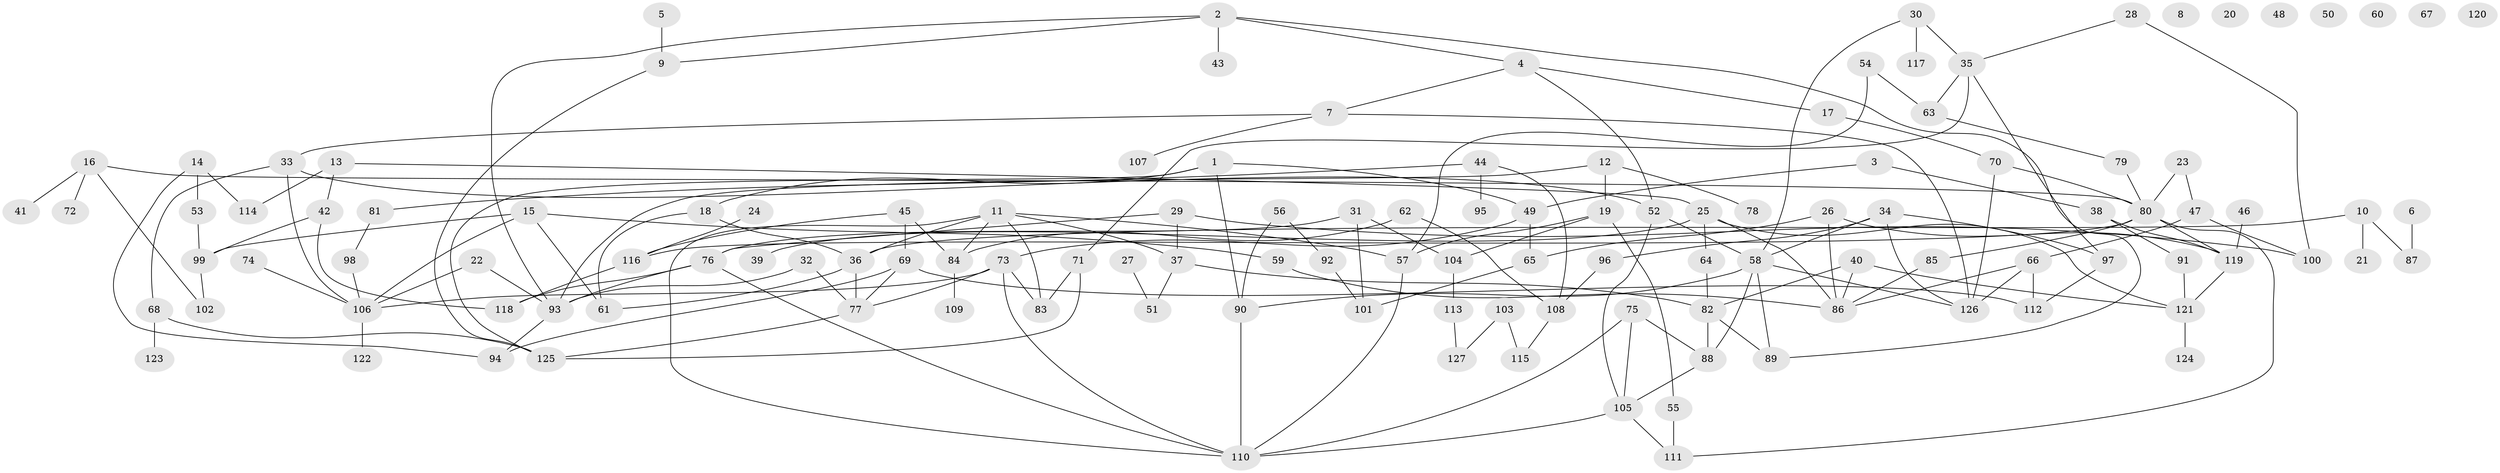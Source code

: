 // coarse degree distribution, {5: 0.12941176470588237, 4: 0.15294117647058825, 2: 0.17647058823529413, 1: 0.17647058823529413, 3: 0.1411764705882353, 0: 0.08235294117647059, 9: 0.011764705882352941, 10: 0.011764705882352941, 8: 0.047058823529411764, 6: 0.058823529411764705, 7: 0.011764705882352941}
// Generated by graph-tools (version 1.1) at 2025/41/03/06/25 10:41:21]
// undirected, 127 vertices, 183 edges
graph export_dot {
graph [start="1"]
  node [color=gray90,style=filled];
  1;
  2;
  3;
  4;
  5;
  6;
  7;
  8;
  9;
  10;
  11;
  12;
  13;
  14;
  15;
  16;
  17;
  18;
  19;
  20;
  21;
  22;
  23;
  24;
  25;
  26;
  27;
  28;
  29;
  30;
  31;
  32;
  33;
  34;
  35;
  36;
  37;
  38;
  39;
  40;
  41;
  42;
  43;
  44;
  45;
  46;
  47;
  48;
  49;
  50;
  51;
  52;
  53;
  54;
  55;
  56;
  57;
  58;
  59;
  60;
  61;
  62;
  63;
  64;
  65;
  66;
  67;
  68;
  69;
  70;
  71;
  72;
  73;
  74;
  75;
  76;
  77;
  78;
  79;
  80;
  81;
  82;
  83;
  84;
  85;
  86;
  87;
  88;
  89;
  90;
  91;
  92;
  93;
  94;
  95;
  96;
  97;
  98;
  99;
  100;
  101;
  102;
  103;
  104;
  105;
  106;
  107;
  108;
  109;
  110;
  111;
  112;
  113;
  114;
  115;
  116;
  117;
  118;
  119;
  120;
  121;
  122;
  123;
  124;
  125;
  126;
  127;
  1 -- 18;
  1 -- 49;
  1 -- 90;
  1 -- 125;
  2 -- 4;
  2 -- 9;
  2 -- 43;
  2 -- 89;
  2 -- 93;
  3 -- 38;
  3 -- 49;
  4 -- 7;
  4 -- 17;
  4 -- 52;
  5 -- 9;
  6 -- 87;
  7 -- 33;
  7 -- 107;
  7 -- 126;
  9 -- 125;
  10 -- 21;
  10 -- 36;
  10 -- 87;
  11 -- 36;
  11 -- 37;
  11 -- 57;
  11 -- 83;
  11 -- 84;
  11 -- 110;
  12 -- 19;
  12 -- 78;
  12 -- 93;
  13 -- 25;
  13 -- 42;
  13 -- 114;
  14 -- 53;
  14 -- 94;
  14 -- 114;
  15 -- 59;
  15 -- 61;
  15 -- 99;
  15 -- 106;
  16 -- 41;
  16 -- 72;
  16 -- 80;
  16 -- 102;
  17 -- 70;
  18 -- 36;
  18 -- 61;
  19 -- 55;
  19 -- 57;
  19 -- 104;
  22 -- 93;
  22 -- 106;
  23 -- 47;
  23 -- 80;
  24 -- 116;
  25 -- 39;
  25 -- 64;
  25 -- 86;
  25 -- 121;
  26 -- 65;
  26 -- 86;
  26 -- 119;
  27 -- 51;
  28 -- 35;
  28 -- 100;
  29 -- 37;
  29 -- 76;
  29 -- 100;
  30 -- 35;
  30 -- 58;
  30 -- 117;
  31 -- 76;
  31 -- 101;
  31 -- 104;
  32 -- 77;
  32 -- 93;
  33 -- 52;
  33 -- 68;
  33 -- 106;
  34 -- 58;
  34 -- 96;
  34 -- 97;
  34 -- 126;
  35 -- 63;
  35 -- 71;
  35 -- 97;
  36 -- 61;
  36 -- 77;
  37 -- 51;
  37 -- 82;
  38 -- 91;
  38 -- 119;
  40 -- 82;
  40 -- 86;
  40 -- 121;
  42 -- 99;
  42 -- 118;
  44 -- 81;
  44 -- 95;
  44 -- 108;
  45 -- 69;
  45 -- 84;
  45 -- 116;
  46 -- 119;
  47 -- 66;
  47 -- 100;
  49 -- 65;
  49 -- 73;
  52 -- 58;
  52 -- 105;
  53 -- 99;
  54 -- 57;
  54 -- 63;
  55 -- 111;
  56 -- 90;
  56 -- 92;
  57 -- 110;
  58 -- 88;
  58 -- 89;
  58 -- 90;
  58 -- 126;
  59 -- 86;
  62 -- 84;
  62 -- 108;
  63 -- 79;
  64 -- 82;
  65 -- 101;
  66 -- 86;
  66 -- 112;
  66 -- 126;
  68 -- 123;
  68 -- 125;
  69 -- 77;
  69 -- 94;
  69 -- 112;
  70 -- 80;
  70 -- 126;
  71 -- 83;
  71 -- 125;
  73 -- 77;
  73 -- 83;
  73 -- 106;
  73 -- 110;
  74 -- 106;
  75 -- 88;
  75 -- 105;
  75 -- 110;
  76 -- 93;
  76 -- 110;
  76 -- 118;
  77 -- 125;
  79 -- 80;
  80 -- 85;
  80 -- 111;
  80 -- 116;
  80 -- 119;
  81 -- 98;
  82 -- 88;
  82 -- 89;
  84 -- 109;
  85 -- 86;
  88 -- 105;
  90 -- 110;
  91 -- 121;
  92 -- 101;
  93 -- 94;
  96 -- 108;
  97 -- 112;
  98 -- 106;
  99 -- 102;
  103 -- 115;
  103 -- 127;
  104 -- 113;
  105 -- 110;
  105 -- 111;
  106 -- 122;
  108 -- 115;
  113 -- 127;
  116 -- 118;
  119 -- 121;
  121 -- 124;
}
